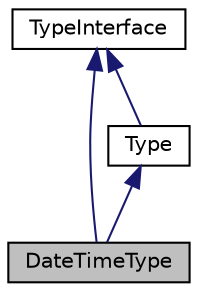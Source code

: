 digraph "DateTimeType"
{
  edge [fontname="Helvetica",fontsize="10",labelfontname="Helvetica",labelfontsize="10"];
  node [fontname="Helvetica",fontsize="10",shape=record];
  Node1 [label="DateTimeType",height=0.2,width=0.4,color="black", fillcolor="grey75", style="filled", fontcolor="black"];
  Node2 -> Node1 [dir="back",color="midnightblue",fontsize="10",style="solid",fontname="Helvetica"];
  Node2 [label="Type",height=0.2,width=0.4,color="black", fillcolor="white", style="filled",URL="$class_cake_1_1_database_1_1_type.html"];
  Node3 -> Node2 [dir="back",color="midnightblue",fontsize="10",style="solid",fontname="Helvetica"];
  Node3 [label="TypeInterface",height=0.2,width=0.4,color="black", fillcolor="white", style="filled",URL="$interface_cake_1_1_database_1_1_type_interface.html"];
  Node3 -> Node1 [dir="back",color="midnightblue",fontsize="10",style="solid",fontname="Helvetica"];
}
